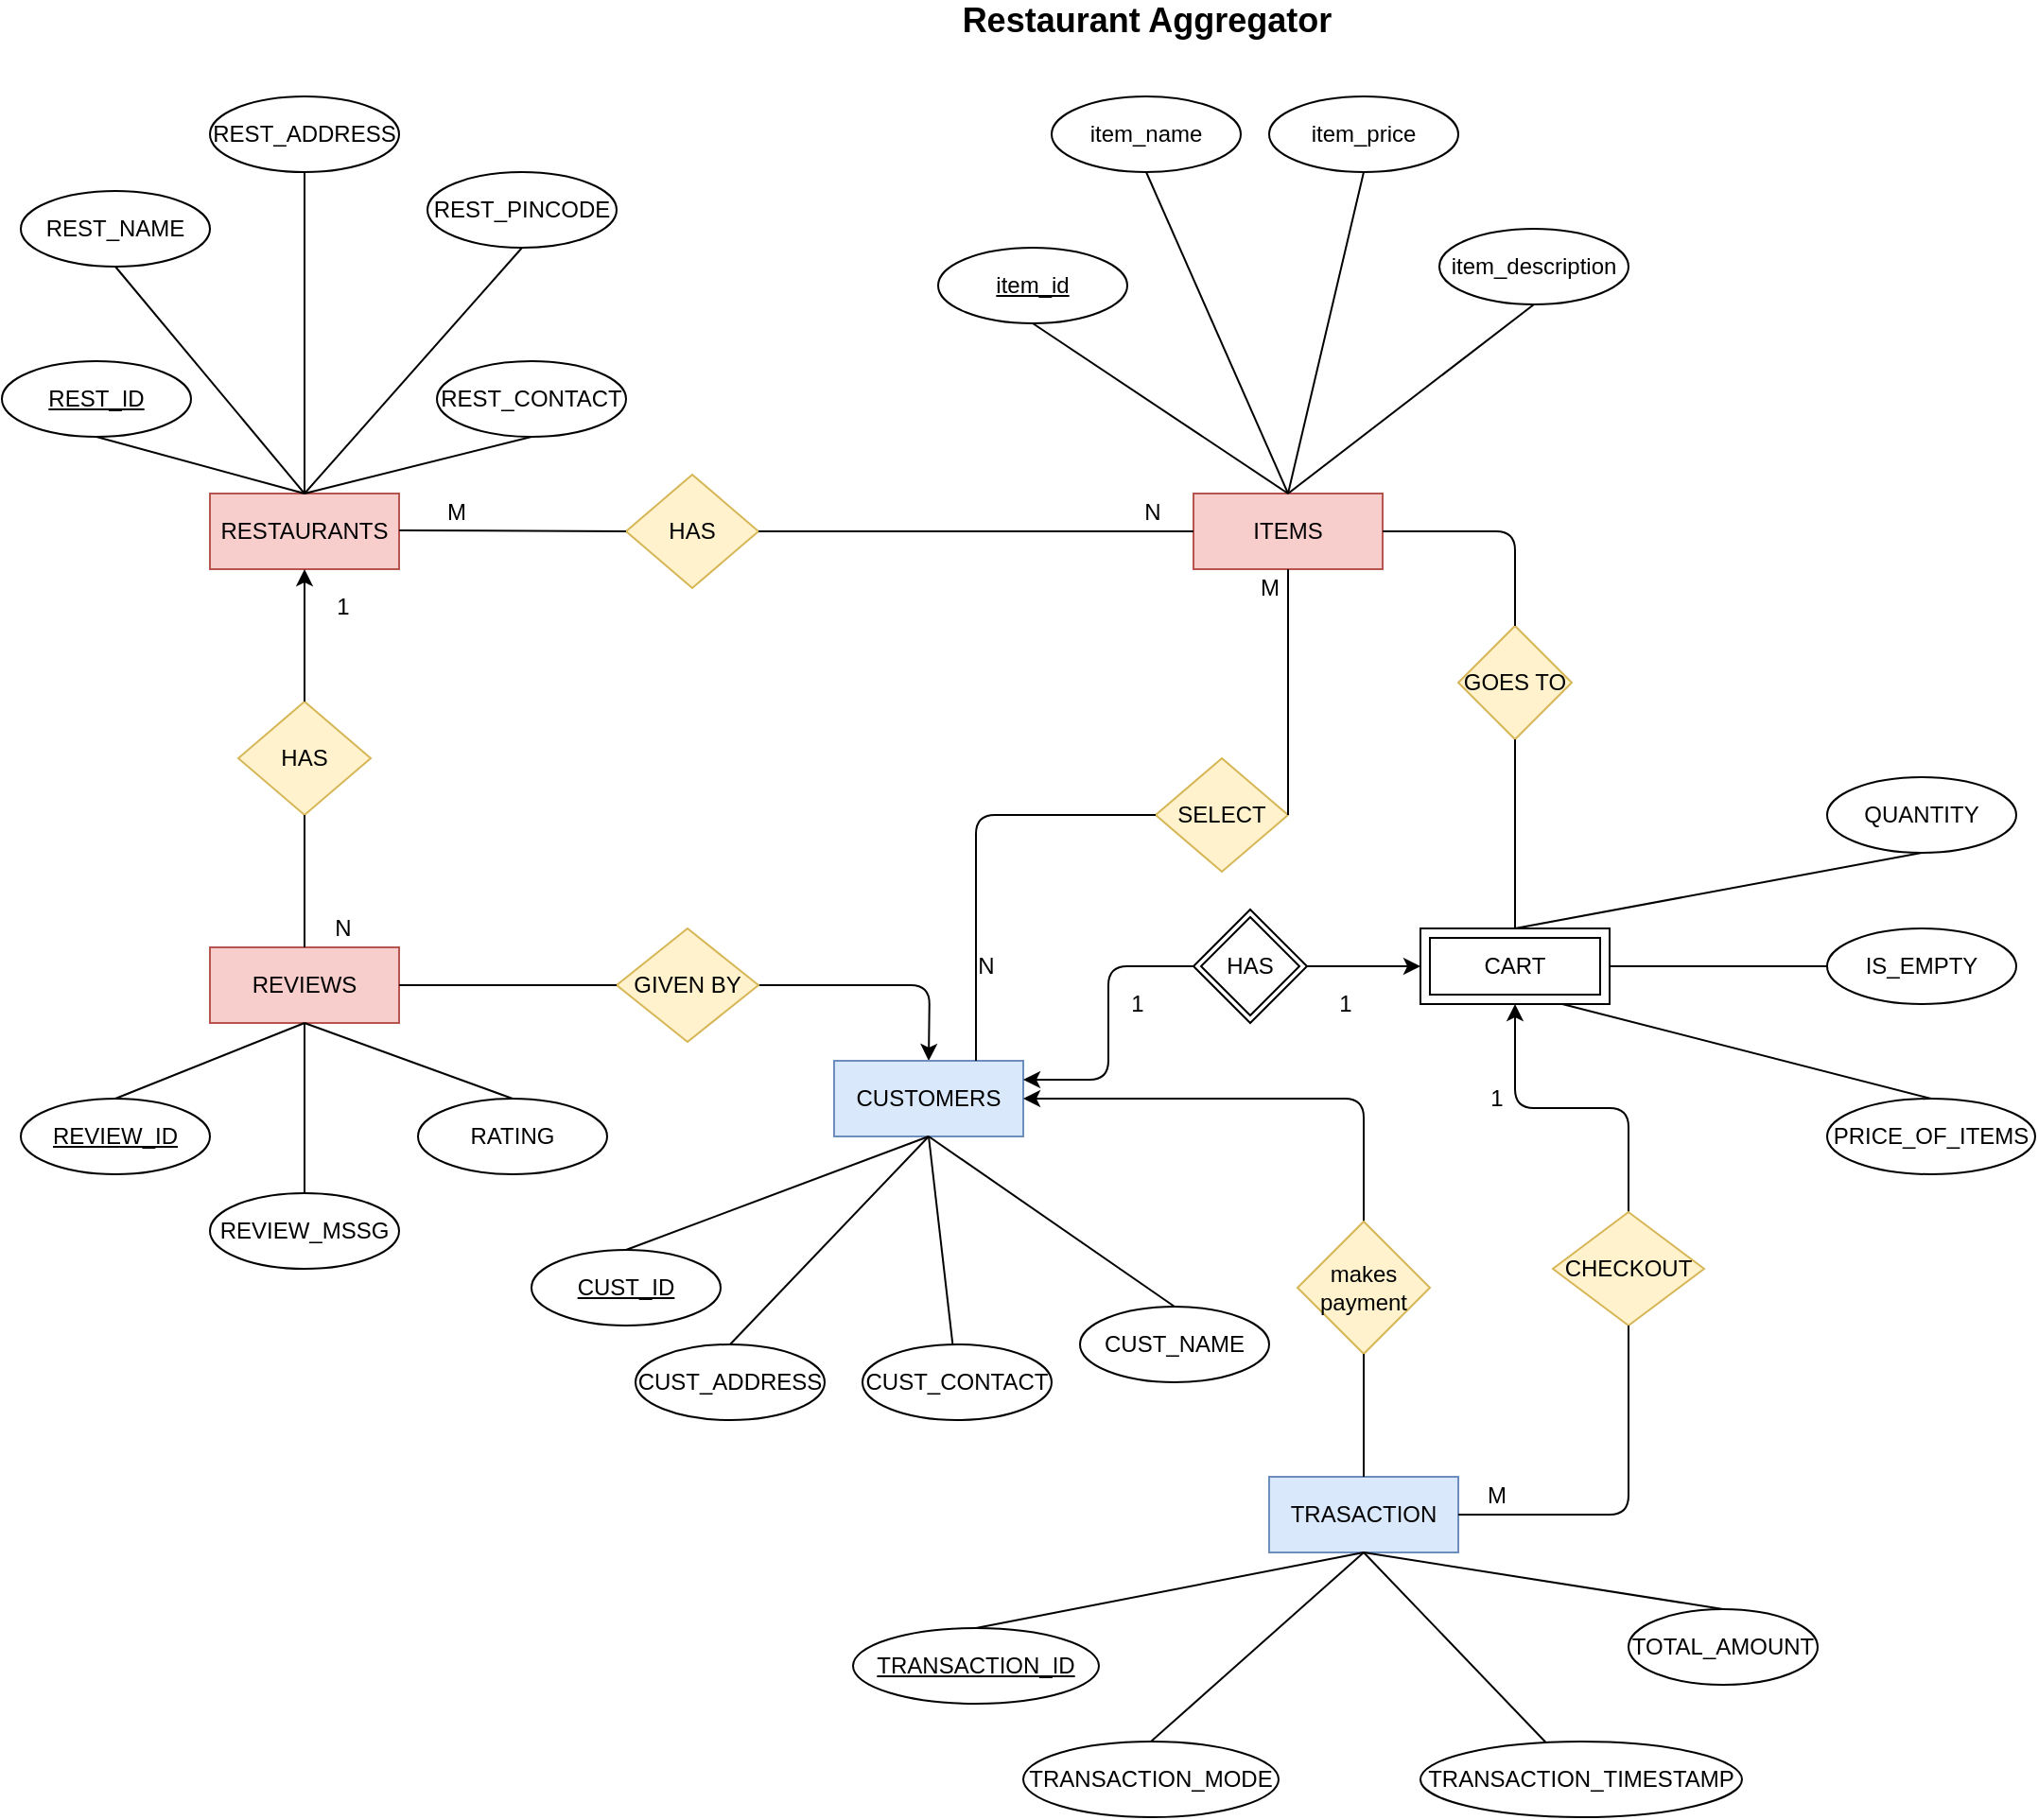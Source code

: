 <mxfile version="16.5.1" type="device"><diagram id="R2lEEEUBdFMjLlhIrx00" name="Page-1"><mxGraphModel dx="2272" dy="875" grid="1" gridSize="10" guides="1" tooltips="1" connect="1" arrows="1" fold="1" page="1" pageScale="1" pageWidth="850" pageHeight="1100" math="0" shadow="0" extFonts="Permanent Marker^https://fonts.googleapis.com/css?family=Permanent+Marker"><root><mxCell id="0"/><mxCell id="1" parent="0"/><mxCell id="GGd76_P9JXsEGDqc7jiS-1" value="RESTAURANTS" style="whiteSpace=wrap;html=1;align=center;fillColor=#f8cecc;strokeColor=#b85450;" parent="1" vertex="1"><mxGeometry x="100" y="280" width="100" height="40" as="geometry"/></mxCell><mxCell id="GGd76_P9JXsEGDqc7jiS-2" value="ITEMS" style="whiteSpace=wrap;html=1;align=center;fillColor=#f8cecc;strokeColor=#b85450;" parent="1" vertex="1"><mxGeometry x="620" y="280" width="100" height="40" as="geometry"/></mxCell><mxCell id="GGd76_P9JXsEGDqc7jiS-3" value="HAS" style="shape=rhombus;perimeter=rhombusPerimeter;whiteSpace=wrap;html=1;align=center;fillColor=#fff2cc;strokeColor=#d6b656;" parent="1" vertex="1"><mxGeometry x="320" y="270" width="70" height="60" as="geometry"/></mxCell><mxCell id="GGd76_P9JXsEGDqc7jiS-5" value="REST_NAME" style="ellipse;whiteSpace=wrap;html=1;align=center;" parent="1" vertex="1"><mxGeometry y="120" width="100" height="40" as="geometry"/></mxCell><mxCell id="GGd76_P9JXsEGDqc7jiS-6" value="REST_ADDRESS" style="ellipse;whiteSpace=wrap;html=1;align=center;" parent="1" vertex="1"><mxGeometry x="100" y="70" width="100" height="40" as="geometry"/></mxCell><mxCell id="GGd76_P9JXsEGDqc7jiS-7" value="REST_PINCODE" style="ellipse;whiteSpace=wrap;html=1;align=center;" parent="1" vertex="1"><mxGeometry x="215" y="110" width="100" height="40" as="geometry"/></mxCell><mxCell id="GGd76_P9JXsEGDqc7jiS-8" value="REST_CONTACT" style="ellipse;whiteSpace=wrap;html=1;align=center;" parent="1" vertex="1"><mxGeometry x="220" y="210" width="100" height="40" as="geometry"/></mxCell><mxCell id="GGd76_P9JXsEGDqc7jiS-9" value="REST_ID" style="ellipse;whiteSpace=wrap;html=1;align=center;fontStyle=4;" parent="1" vertex="1"><mxGeometry x="-10" y="210" width="100" height="40" as="geometry"/></mxCell><mxCell id="GGd76_P9JXsEGDqc7jiS-10" value="item_name" style="ellipse;whiteSpace=wrap;html=1;align=center;" parent="1" vertex="1"><mxGeometry x="545" y="70" width="100" height="40" as="geometry"/></mxCell><mxCell id="GGd76_P9JXsEGDqc7jiS-11" value="item_price" style="ellipse;whiteSpace=wrap;html=1;align=center;" parent="1" vertex="1"><mxGeometry x="660" y="70" width="100" height="40" as="geometry"/></mxCell><mxCell id="GGd76_P9JXsEGDqc7jiS-12" value="item_description" style="ellipse;whiteSpace=wrap;html=1;align=center;" parent="1" vertex="1"><mxGeometry x="750" y="140" width="100" height="40" as="geometry"/></mxCell><mxCell id="GGd76_P9JXsEGDqc7jiS-14" value="item_id" style="ellipse;whiteSpace=wrap;html=1;align=center;fontStyle=4;" parent="1" vertex="1"><mxGeometry x="485" y="150" width="100" height="40" as="geometry"/></mxCell><mxCell id="_TWQjIqFwnS2RqLJkEzh-1" value="" style="endArrow=none;html=1;rounded=0;exitX=0.5;exitY=1;exitDx=0;exitDy=0;entryX=0.5;entryY=0;entryDx=0;entryDy=0;" parent="1" source="GGd76_P9JXsEGDqc7jiS-9" target="GGd76_P9JXsEGDqc7jiS-1" edge="1"><mxGeometry relative="1" as="geometry"><mxPoint x="340" y="330" as="sourcePoint"/><mxPoint x="500" y="330" as="targetPoint"/></mxGeometry></mxCell><mxCell id="_TWQjIqFwnS2RqLJkEzh-8" value="" style="endArrow=none;html=1;rounded=0;exitX=0.5;exitY=1;exitDx=0;exitDy=0;entryX=0.5;entryY=0;entryDx=0;entryDy=0;" parent="1" source="GGd76_P9JXsEGDqc7jiS-5" target="GGd76_P9JXsEGDqc7jiS-1" edge="1"><mxGeometry relative="1" as="geometry"><mxPoint x="70" y="250" as="sourcePoint"/><mxPoint x="160" y="290" as="targetPoint"/></mxGeometry></mxCell><mxCell id="_TWQjIqFwnS2RqLJkEzh-10" value="" style="endArrow=none;html=1;rounded=0;exitX=0.5;exitY=1;exitDx=0;exitDy=0;" parent="1" source="GGd76_P9JXsEGDqc7jiS-6" edge="1"><mxGeometry relative="1" as="geometry"><mxPoint x="110" y="200" as="sourcePoint"/><mxPoint x="150" y="280" as="targetPoint"/></mxGeometry></mxCell><mxCell id="_TWQjIqFwnS2RqLJkEzh-11" value="" style="endArrow=none;html=1;rounded=0;exitX=0.5;exitY=1;exitDx=0;exitDy=0;" parent="1" source="GGd76_P9JXsEGDqc7jiS-7" edge="1"><mxGeometry relative="1" as="geometry"><mxPoint x="120" y="210" as="sourcePoint"/><mxPoint x="150" y="280" as="targetPoint"/></mxGeometry></mxCell><mxCell id="_TWQjIqFwnS2RqLJkEzh-12" value="" style="endArrow=none;html=1;rounded=0;exitX=0.5;exitY=1;exitDx=0;exitDy=0;entryX=0.5;entryY=0;entryDx=0;entryDy=0;" parent="1" source="GGd76_P9JXsEGDqc7jiS-8" target="GGd76_P9JXsEGDqc7jiS-1" edge="1"><mxGeometry relative="1" as="geometry"><mxPoint x="130" y="220" as="sourcePoint"/><mxPoint x="180" y="310" as="targetPoint"/></mxGeometry></mxCell><mxCell id="_TWQjIqFwnS2RqLJkEzh-13" value="" style="endArrow=none;html=1;rounded=0;exitX=0.5;exitY=1;exitDx=0;exitDy=0;entryX=0.5;entryY=0;entryDx=0;entryDy=0;" parent="1" source="GGd76_P9JXsEGDqc7jiS-14" target="GGd76_P9JXsEGDqc7jiS-2" edge="1"><mxGeometry relative="1" as="geometry"><mxPoint x="140" y="230" as="sourcePoint"/><mxPoint x="190" y="320" as="targetPoint"/></mxGeometry></mxCell><mxCell id="_TWQjIqFwnS2RqLJkEzh-14" value="" style="endArrow=none;html=1;rounded=0;exitX=0.5;exitY=1;exitDx=0;exitDy=0;entryX=0.5;entryY=0;entryDx=0;entryDy=0;" parent="1" source="GGd76_P9JXsEGDqc7jiS-10" target="GGd76_P9JXsEGDqc7jiS-2" edge="1"><mxGeometry relative="1" as="geometry"><mxPoint x="560" y="270" as="sourcePoint"/><mxPoint x="660" y="290" as="targetPoint"/></mxGeometry></mxCell><mxCell id="_TWQjIqFwnS2RqLJkEzh-15" value="" style="endArrow=none;html=1;rounded=0;exitX=0.5;exitY=1;exitDx=0;exitDy=0;entryX=0.5;entryY=0;entryDx=0;entryDy=0;" parent="1" source="GGd76_P9JXsEGDqc7jiS-11" target="GGd76_P9JXsEGDqc7jiS-2" edge="1"><mxGeometry relative="1" as="geometry"><mxPoint x="570" y="280" as="sourcePoint"/><mxPoint x="670" y="300" as="targetPoint"/></mxGeometry></mxCell><mxCell id="_TWQjIqFwnS2RqLJkEzh-16" value="" style="endArrow=none;html=1;rounded=0;exitX=0.5;exitY=1;exitDx=0;exitDy=0;entryX=0.5;entryY=0;entryDx=0;entryDy=0;" parent="1" source="GGd76_P9JXsEGDqc7jiS-12" target="GGd76_P9JXsEGDqc7jiS-2" edge="1"><mxGeometry relative="1" as="geometry"><mxPoint x="580" y="290" as="sourcePoint"/><mxPoint x="680" y="310" as="targetPoint"/></mxGeometry></mxCell><mxCell id="_TWQjIqFwnS2RqLJkEzh-17" value="" style="endArrow=none;html=1;rounded=0;exitX=1;exitY=0.5;exitDx=0;exitDy=0;entryX=0;entryY=0.5;entryDx=0;entryDy=0;" parent="1" source="GGd76_P9JXsEGDqc7jiS-3" target="GGd76_P9JXsEGDqc7jiS-2" edge="1"><mxGeometry relative="1" as="geometry"><mxPoint x="590" y="300" as="sourcePoint"/><mxPoint x="690" y="320" as="targetPoint"/></mxGeometry></mxCell><mxCell id="_TWQjIqFwnS2RqLJkEzh-18" value="" style="endArrow=none;html=1;rounded=0;exitX=1;exitY=0.5;exitDx=0;exitDy=0;entryX=0;entryY=0.5;entryDx=0;entryDy=0;" parent="1" target="GGd76_P9JXsEGDqc7jiS-3" edge="1"><mxGeometry relative="1" as="geometry"><mxPoint x="200" y="299.5" as="sourcePoint"/><mxPoint x="360" y="299.5" as="targetPoint"/></mxGeometry></mxCell><mxCell id="_TWQjIqFwnS2RqLJkEzh-22" value="HAS" style="shape=rhombus;perimeter=rhombusPerimeter;whiteSpace=wrap;html=1;align=center;fillColor=#fff2cc;strokeColor=#d6b656;" parent="1" vertex="1"><mxGeometry x="115" y="390" width="70" height="60" as="geometry"/></mxCell><mxCell id="_TWQjIqFwnS2RqLJkEzh-24" value="REVIEWS" style="whiteSpace=wrap;html=1;align=center;fillColor=#f8cecc;strokeColor=#b85450;" parent="1" vertex="1"><mxGeometry x="100" y="520" width="100" height="40" as="geometry"/></mxCell><mxCell id="_TWQjIqFwnS2RqLJkEzh-25" value="" style="endArrow=none;html=1;rounded=0;exitX=0.5;exitY=1;exitDx=0;exitDy=0;entryX=0.5;entryY=0;entryDx=0;entryDy=0;" parent="1" source="_TWQjIqFwnS2RqLJkEzh-22" target="_TWQjIqFwnS2RqLJkEzh-24" edge="1"><mxGeometry relative="1" as="geometry"><mxPoint x="340" y="330" as="sourcePoint"/><mxPoint x="500" y="330" as="targetPoint"/></mxGeometry></mxCell><mxCell id="WyqYpZArmCE5fdLDMmyo-15" style="edgeStyle=orthogonalEdgeStyle;rounded=1;orthogonalLoop=1;jettySize=auto;html=1;" parent="1" source="_TWQjIqFwnS2RqLJkEzh-26" edge="1"><mxGeometry relative="1" as="geometry"><mxPoint x="480" y="580" as="targetPoint"/></mxGeometry></mxCell><mxCell id="_TWQjIqFwnS2RqLJkEzh-26" value="GIVEN BY" style="shape=rhombus;perimeter=rhombusPerimeter;whiteSpace=wrap;html=1;align=center;fillColor=#fff2cc;strokeColor=#d6b656;" parent="1" vertex="1"><mxGeometry x="315" y="510" width="75" height="60" as="geometry"/></mxCell><mxCell id="_TWQjIqFwnS2RqLJkEzh-27" value="REVIEW_MSSG" style="ellipse;whiteSpace=wrap;html=1;align=center;" parent="1" vertex="1"><mxGeometry x="100" y="650" width="100" height="40" as="geometry"/></mxCell><mxCell id="_TWQjIqFwnS2RqLJkEzh-28" value="RATING" style="ellipse;whiteSpace=wrap;html=1;align=center;" parent="1" vertex="1"><mxGeometry x="210" y="600" width="100" height="40" as="geometry"/></mxCell><mxCell id="_TWQjIqFwnS2RqLJkEzh-29" value="REVIEW_ID" style="ellipse;whiteSpace=wrap;html=1;align=center;fontStyle=4;" parent="1" vertex="1"><mxGeometry y="600" width="100" height="40" as="geometry"/></mxCell><mxCell id="_TWQjIqFwnS2RqLJkEzh-30" value="" style="endArrow=none;html=1;rounded=0;exitX=0.5;exitY=1;exitDx=0;exitDy=0;entryX=0.5;entryY=0;entryDx=0;entryDy=0;" parent="1" source="_TWQjIqFwnS2RqLJkEzh-24" target="_TWQjIqFwnS2RqLJkEzh-27" edge="1"><mxGeometry relative="1" as="geometry"><mxPoint x="340" y="620" as="sourcePoint"/><mxPoint x="500" y="620" as="targetPoint"/></mxGeometry></mxCell><mxCell id="_TWQjIqFwnS2RqLJkEzh-34" value="" style="endArrow=none;html=1;rounded=0;entryX=0.5;entryY=0;entryDx=0;entryDy=0;" parent="1" target="_TWQjIqFwnS2RqLJkEzh-28" edge="1"><mxGeometry relative="1" as="geometry"><mxPoint x="150" y="560" as="sourcePoint"/><mxPoint x="160" y="660" as="targetPoint"/></mxGeometry></mxCell><mxCell id="_TWQjIqFwnS2RqLJkEzh-35" value="" style="endArrow=none;html=1;rounded=0;entryX=0.5;entryY=0;entryDx=0;entryDy=0;" parent="1" target="_TWQjIqFwnS2RqLJkEzh-29" edge="1"><mxGeometry relative="1" as="geometry"><mxPoint x="150" y="560" as="sourcePoint"/><mxPoint x="170" y="670" as="targetPoint"/></mxGeometry></mxCell><mxCell id="_TWQjIqFwnS2RqLJkEzh-38" value="" style="endArrow=classic;html=1;rounded=0;exitX=0.5;exitY=0;exitDx=0;exitDy=0;entryX=0.5;entryY=1;entryDx=0;entryDy=0;" parent="1" source="_TWQjIqFwnS2RqLJkEzh-22" target="GGd76_P9JXsEGDqc7jiS-1" edge="1"><mxGeometry width="50" height="50" relative="1" as="geometry"><mxPoint x="400" y="530" as="sourcePoint"/><mxPoint x="450" y="480" as="targetPoint"/></mxGeometry></mxCell><mxCell id="_TWQjIqFwnS2RqLJkEzh-39" value="CUSTOMERS" style="whiteSpace=wrap;html=1;align=center;fillColor=#dae8fc;strokeColor=#6c8ebf;" parent="1" vertex="1"><mxGeometry x="430" y="580" width="100" height="40" as="geometry"/></mxCell><mxCell id="_TWQjIqFwnS2RqLJkEzh-41" value="" style="endArrow=none;html=1;rounded=0;exitX=0;exitY=0.5;exitDx=0;exitDy=0;entryX=1;entryY=0.5;entryDx=0;entryDy=0;" parent="1" source="_TWQjIqFwnS2RqLJkEzh-26" target="_TWQjIqFwnS2RqLJkEzh-24" edge="1"><mxGeometry relative="1" as="geometry"><mxPoint x="160" y="460" as="sourcePoint"/><mxPoint x="160" y="530" as="targetPoint"/></mxGeometry></mxCell><mxCell id="_TWQjIqFwnS2RqLJkEzh-42" value="CUST_ADDRESS" style="ellipse;whiteSpace=wrap;html=1;align=center;" parent="1" vertex="1"><mxGeometry x="325" y="730" width="100" height="40" as="geometry"/></mxCell><mxCell id="_TWQjIqFwnS2RqLJkEzh-43" value="CUST_CONTACT" style="ellipse;whiteSpace=wrap;html=1;align=center;" parent="1" vertex="1"><mxGeometry x="445" y="730" width="100" height="40" as="geometry"/></mxCell><mxCell id="_TWQjIqFwnS2RqLJkEzh-44" value="CUST_NAME" style="ellipse;whiteSpace=wrap;html=1;align=center;" parent="1" vertex="1"><mxGeometry x="560" y="710" width="100" height="40" as="geometry"/></mxCell><mxCell id="_TWQjIqFwnS2RqLJkEzh-45" value="CUST_ID" style="ellipse;whiteSpace=wrap;html=1;align=center;fontStyle=4;" parent="1" vertex="1"><mxGeometry x="270" y="680" width="100" height="40" as="geometry"/></mxCell><mxCell id="_TWQjIqFwnS2RqLJkEzh-46" value="" style="endArrow=none;html=1;rounded=0;entryX=0.5;entryY=0;entryDx=0;entryDy=0;exitX=0.5;exitY=1;exitDx=0;exitDy=0;" parent="1" source="_TWQjIqFwnS2RqLJkEzh-39" target="_TWQjIqFwnS2RqLJkEzh-42" edge="1"><mxGeometry relative="1" as="geometry"><mxPoint x="160" y="570" as="sourcePoint"/><mxPoint x="60" y="610" as="targetPoint"/></mxGeometry></mxCell><mxCell id="_TWQjIqFwnS2RqLJkEzh-47" value="" style="endArrow=none;html=1;rounded=0;" parent="1" target="_TWQjIqFwnS2RqLJkEzh-43" edge="1"><mxGeometry relative="1" as="geometry"><mxPoint x="480" y="620" as="sourcePoint"/><mxPoint x="350" y="700" as="targetPoint"/></mxGeometry></mxCell><mxCell id="_TWQjIqFwnS2RqLJkEzh-48" value="" style="endArrow=none;html=1;rounded=0;entryX=0.5;entryY=0;entryDx=0;entryDy=0;" parent="1" target="_TWQjIqFwnS2RqLJkEzh-45" edge="1"><mxGeometry relative="1" as="geometry"><mxPoint x="480" y="620" as="sourcePoint"/><mxPoint x="360" y="710" as="targetPoint"/></mxGeometry></mxCell><mxCell id="_TWQjIqFwnS2RqLJkEzh-49" value="" style="endArrow=none;html=1;rounded=0;entryX=0.5;entryY=0;entryDx=0;entryDy=0;" parent="1" target="_TWQjIqFwnS2RqLJkEzh-44" edge="1"><mxGeometry relative="1" as="geometry"><mxPoint x="480" y="620" as="sourcePoint"/><mxPoint x="370" y="720" as="targetPoint"/></mxGeometry></mxCell><mxCell id="_TWQjIqFwnS2RqLJkEzh-50" value="SELECT" style="shape=rhombus;perimeter=rhombusPerimeter;whiteSpace=wrap;html=1;align=center;fillColor=#fff2cc;strokeColor=#d6b656;" parent="1" vertex="1"><mxGeometry x="600" y="420" width="70" height="60" as="geometry"/></mxCell><mxCell id="WyqYpZArmCE5fdLDMmyo-8" style="edgeStyle=orthogonalEdgeStyle;rounded=1;orthogonalLoop=1;jettySize=auto;html=1;entryX=0;entryY=0.5;entryDx=0;entryDy=0;" parent="1" source="_TWQjIqFwnS2RqLJkEzh-51" target="_TWQjIqFwnS2RqLJkEzh-53" edge="1"><mxGeometry relative="1" as="geometry"/></mxCell><mxCell id="WyqYpZArmCE5fdLDMmyo-16" style="edgeStyle=orthogonalEdgeStyle;rounded=1;orthogonalLoop=1;jettySize=auto;html=1;entryX=1;entryY=0.25;entryDx=0;entryDy=0;" parent="1" source="_TWQjIqFwnS2RqLJkEzh-51" target="_TWQjIqFwnS2RqLJkEzh-39" edge="1"><mxGeometry relative="1" as="geometry"/></mxCell><mxCell id="_TWQjIqFwnS2RqLJkEzh-51" value="HAS" style="shape=rhombus;double=1;perimeter=rhombusPerimeter;whiteSpace=wrap;html=1;align=center;" parent="1" vertex="1"><mxGeometry x="620" y="500" width="60" height="60" as="geometry"/></mxCell><mxCell id="_TWQjIqFwnS2RqLJkEzh-53" value="CART" style="shape=ext;margin=3;double=1;whiteSpace=wrap;html=1;align=center;" parent="1" vertex="1"><mxGeometry x="740" y="510" width="100" height="40" as="geometry"/></mxCell><mxCell id="_TWQjIqFwnS2RqLJkEzh-54" value="QUANTITY" style="ellipse;whiteSpace=wrap;html=1;align=center;" parent="1" vertex="1"><mxGeometry x="955" y="430" width="100" height="40" as="geometry"/></mxCell><mxCell id="_TWQjIqFwnS2RqLJkEzh-55" value="IS_EMPTY" style="ellipse;whiteSpace=wrap;html=1;align=center;" parent="1" vertex="1"><mxGeometry x="955" y="510" width="100" height="40" as="geometry"/></mxCell><mxCell id="_TWQjIqFwnS2RqLJkEzh-56" value="PRICE_OF_ITEMS" style="ellipse;whiteSpace=wrap;html=1;align=center;" parent="1" vertex="1"><mxGeometry x="955" y="600" width="110" height="40" as="geometry"/></mxCell><mxCell id="_TWQjIqFwnS2RqLJkEzh-57" value="" style="endArrow=none;html=1;rounded=0;entryX=0.5;entryY=1;entryDx=0;entryDy=0;exitX=0.5;exitY=0;exitDx=0;exitDy=0;" parent="1" source="_TWQjIqFwnS2RqLJkEzh-53" target="_TWQjIqFwnS2RqLJkEzh-54" edge="1"><mxGeometry relative="1" as="geometry"><mxPoint x="370" y="460" as="sourcePoint"/><mxPoint x="530" y="460" as="targetPoint"/></mxGeometry></mxCell><mxCell id="_TWQjIqFwnS2RqLJkEzh-64" value="" style="endArrow=none;html=1;rounded=0;entryX=0;entryY=0.5;entryDx=0;entryDy=0;exitX=1;exitY=0.5;exitDx=0;exitDy=0;" parent="1" target="_TWQjIqFwnS2RqLJkEzh-55" edge="1" source="_TWQjIqFwnS2RqLJkEzh-53"><mxGeometry relative="1" as="geometry"><mxPoint x="910" y="480" as="sourcePoint"/><mxPoint x="920" y="490" as="targetPoint"/></mxGeometry></mxCell><mxCell id="_TWQjIqFwnS2RqLJkEzh-65" value="" style="endArrow=none;html=1;rounded=0;exitX=0.5;exitY=0;exitDx=0;exitDy=0;entryX=0.75;entryY=1;entryDx=0;entryDy=0;" parent="1" source="_TWQjIqFwnS2RqLJkEzh-56" edge="1" target="_TWQjIqFwnS2RqLJkEzh-53"><mxGeometry relative="1" as="geometry"><mxPoint x="860" y="530" as="sourcePoint"/><mxPoint x="910" y="480" as="targetPoint"/></mxGeometry></mxCell><mxCell id="_TWQjIqFwnS2RqLJkEzh-66" value="GOES TO" style="shape=rhombus;perimeter=rhombusPerimeter;whiteSpace=wrap;html=1;align=center;fillColor=#fff2cc;strokeColor=#d6b656;" parent="1" vertex="1"><mxGeometry x="760" y="350" width="60" height="60" as="geometry"/></mxCell><mxCell id="WyqYpZArmCE5fdLDMmyo-7" style="edgeStyle=orthogonalEdgeStyle;orthogonalLoop=1;jettySize=auto;html=1;exitX=0.5;exitY=0;exitDx=0;exitDy=0;entryX=1;entryY=0.5;entryDx=0;entryDy=0;rounded=1;" parent="1" source="_TWQjIqFwnS2RqLJkEzh-67" target="_TWQjIqFwnS2RqLJkEzh-39" edge="1"><mxGeometry relative="1" as="geometry"/></mxCell><mxCell id="_TWQjIqFwnS2RqLJkEzh-67" value="makes payment" style="shape=rhombus;perimeter=rhombusPerimeter;whiteSpace=wrap;html=1;align=center;fillColor=#fff2cc;strokeColor=#d6b656;" parent="1" vertex="1"><mxGeometry x="675" y="665" width="70" height="70" as="geometry"/></mxCell><mxCell id="WyqYpZArmCE5fdLDMmyo-11" style="edgeStyle=orthogonalEdgeStyle;rounded=1;orthogonalLoop=1;jettySize=auto;html=1;entryX=0.5;entryY=1;entryDx=0;entryDy=0;" parent="1" source="_TWQjIqFwnS2RqLJkEzh-69" target="_TWQjIqFwnS2RqLJkEzh-53" edge="1"><mxGeometry relative="1" as="geometry"/></mxCell><mxCell id="_TWQjIqFwnS2RqLJkEzh-69" value="CHECKOUT" style="shape=rhombus;perimeter=rhombusPerimeter;whiteSpace=wrap;html=1;align=center;fillColor=#fff2cc;strokeColor=#d6b656;" parent="1" vertex="1"><mxGeometry x="810" y="660" width="80" height="60" as="geometry"/></mxCell><mxCell id="_TWQjIqFwnS2RqLJkEzh-70" value="TRASACTION" style="whiteSpace=wrap;html=1;align=center;fillColor=#dae8fc;strokeColor=#6c8ebf;" parent="1" vertex="1"><mxGeometry x="660" y="800" width="100" height="40" as="geometry"/></mxCell><mxCell id="_TWQjIqFwnS2RqLJkEzh-71" value="TRANSACTION_MODE" style="ellipse;whiteSpace=wrap;html=1;align=center;" parent="1" vertex="1"><mxGeometry x="530" y="940" width="135" height="40" as="geometry"/></mxCell><mxCell id="_TWQjIqFwnS2RqLJkEzh-72" value="TRANSACTION_TIMESTAMP" style="ellipse;whiteSpace=wrap;html=1;align=center;" parent="1" vertex="1"><mxGeometry x="740" y="940" width="170" height="40" as="geometry"/></mxCell><mxCell id="_TWQjIqFwnS2RqLJkEzh-73" value="TOTAL_AMOUNT" style="ellipse;whiteSpace=wrap;html=1;align=center;" parent="1" vertex="1"><mxGeometry x="850" y="870" width="100" height="40" as="geometry"/></mxCell><mxCell id="_TWQjIqFwnS2RqLJkEzh-74" value="TRANSACTION_ID" style="ellipse;whiteSpace=wrap;html=1;align=center;fontStyle=4;" parent="1" vertex="1"><mxGeometry x="440" y="880" width="130" height="40" as="geometry"/></mxCell><mxCell id="_TWQjIqFwnS2RqLJkEzh-75" value="" style="endArrow=none;html=1;rounded=0;entryX=0.5;entryY=0;entryDx=0;entryDy=0;exitX=0.5;exitY=1;exitDx=0;exitDy=0;" parent="1" target="_TWQjIqFwnS2RqLJkEzh-71" edge="1"><mxGeometry relative="1" as="geometry"><mxPoint x="710" y="840" as="sourcePoint"/><mxPoint x="270" y="810" as="targetPoint"/></mxGeometry></mxCell><mxCell id="_TWQjIqFwnS2RqLJkEzh-76" value="" style="endArrow=none;html=1;rounded=0;" parent="1" target="_TWQjIqFwnS2RqLJkEzh-72" edge="1"><mxGeometry relative="1" as="geometry"><mxPoint x="710" y="840" as="sourcePoint"/><mxPoint x="580" y="920" as="targetPoint"/></mxGeometry></mxCell><mxCell id="_TWQjIqFwnS2RqLJkEzh-77" value="" style="endArrow=none;html=1;rounded=0;entryX=0.5;entryY=0;entryDx=0;entryDy=0;" parent="1" target="_TWQjIqFwnS2RqLJkEzh-74" edge="1"><mxGeometry relative="1" as="geometry"><mxPoint x="710" y="840" as="sourcePoint"/><mxPoint x="590" y="930" as="targetPoint"/></mxGeometry></mxCell><mxCell id="_TWQjIqFwnS2RqLJkEzh-78" value="" style="endArrow=none;html=1;rounded=0;entryX=0.5;entryY=0;entryDx=0;entryDy=0;" parent="1" target="_TWQjIqFwnS2RqLJkEzh-73" edge="1"><mxGeometry relative="1" as="geometry"><mxPoint x="710" y="840" as="sourcePoint"/><mxPoint x="600" y="940" as="targetPoint"/></mxGeometry></mxCell><mxCell id="WyqYpZArmCE5fdLDMmyo-5" value="" style="endArrow=none;html=1;rounded=1;entryX=0.5;entryY=1;entryDx=0;entryDy=0;exitX=1;exitY=0.5;exitDx=0;exitDy=0;" parent="1" source="_TWQjIqFwnS2RqLJkEzh-50" target="GGd76_P9JXsEGDqc7jiS-2" edge="1"><mxGeometry relative="1" as="geometry"><mxPoint x="450" y="600" as="sourcePoint"/><mxPoint x="610" y="600" as="targetPoint"/></mxGeometry></mxCell><mxCell id="WyqYpZArmCE5fdLDMmyo-17" value="" style="endArrow=none;html=1;rounded=0;exitX=0.5;exitY=1;exitDx=0;exitDy=0;entryX=0.5;entryY=0;entryDx=0;entryDy=0;" parent="1" source="_TWQjIqFwnS2RqLJkEzh-67" target="_TWQjIqFwnS2RqLJkEzh-70" edge="1"><mxGeometry relative="1" as="geometry"><mxPoint x="640" y="770" as="sourcePoint"/><mxPoint x="710" y="790" as="targetPoint"/></mxGeometry></mxCell><mxCell id="HOyz_eN6GNAiEy-xBdQs-1" value="" style="endArrow=none;html=1;rounded=1;exitX=0.5;exitY=1;exitDx=0;exitDy=0;entryX=1;entryY=0.5;entryDx=0;entryDy=0;" parent="1" source="_TWQjIqFwnS2RqLJkEzh-69" target="_TWQjIqFwnS2RqLJkEzh-70" edge="1"><mxGeometry relative="1" as="geometry"><mxPoint x="840" y="780" as="sourcePoint"/><mxPoint x="1000" y="780" as="targetPoint"/><Array as="points"><mxPoint x="850" y="820"/></Array></mxGeometry></mxCell><mxCell id="HOyz_eN6GNAiEy-xBdQs-2" value="" style="endArrow=none;html=1;rounded=1;exitX=1;exitY=0.5;exitDx=0;exitDy=0;entryX=0.5;entryY=0;entryDx=0;entryDy=0;" parent="1" source="GGd76_P9JXsEGDqc7jiS-2" target="_TWQjIqFwnS2RqLJkEzh-66" edge="1"><mxGeometry relative="1" as="geometry"><mxPoint x="450" y="360" as="sourcePoint"/><mxPoint x="610" y="360" as="targetPoint"/><Array as="points"><mxPoint x="790" y="300"/></Array></mxGeometry></mxCell><mxCell id="HOyz_eN6GNAiEy-xBdQs-3" value="" style="endArrow=none;html=1;rounded=0;exitX=0.5;exitY=1;exitDx=0;exitDy=0;" parent="1" source="_TWQjIqFwnS2RqLJkEzh-66" target="_TWQjIqFwnS2RqLJkEzh-53" edge="1"><mxGeometry relative="1" as="geometry"><mxPoint x="450" y="360" as="sourcePoint"/><mxPoint x="610" y="360" as="targetPoint"/></mxGeometry></mxCell><mxCell id="HOyz_eN6GNAiEy-xBdQs-4" value="" style="endArrow=none;html=1;rounded=1;exitX=0;exitY=0.5;exitDx=0;exitDy=0;entryX=0.75;entryY=0;entryDx=0;entryDy=0;" parent="1" source="_TWQjIqFwnS2RqLJkEzh-50" target="_TWQjIqFwnS2RqLJkEzh-39" edge="1"><mxGeometry relative="1" as="geometry"><mxPoint x="450" y="430" as="sourcePoint"/><mxPoint x="610" y="430" as="targetPoint"/><Array as="points"><mxPoint x="505" y="450"/></Array></mxGeometry></mxCell><mxCell id="7RLAyGWyQPWOc5A6O28l-1" value="&lt;b&gt;&lt;font style=&quot;font-size: 18px&quot;&gt;Restaurant Aggregator&lt;/font&gt;&lt;/b&gt;" style="text;html=1;align=center;verticalAlign=middle;resizable=0;points=[];autosize=1;strokeColor=none;fillColor=none;" parent="1" vertex="1"><mxGeometry x="490" y="20" width="210" height="20" as="geometry"/></mxCell><mxCell id="EYSMOu0_c5_aCahc2tEa-2" value="M" style="text;html=1;align=center;verticalAlign=middle;resizable=0;points=[];autosize=1;strokeColor=none;fillColor=none;" vertex="1" parent="1"><mxGeometry x="215" y="280" width="30" height="20" as="geometry"/></mxCell><mxCell id="EYSMOu0_c5_aCahc2tEa-3" value="N" style="text;html=1;align=center;verticalAlign=middle;resizable=0;points=[];autosize=1;strokeColor=none;fillColor=none;" vertex="1" parent="1"><mxGeometry x="587.5" y="280" width="20" height="20" as="geometry"/></mxCell><mxCell id="EYSMOu0_c5_aCahc2tEa-4" value="N" style="text;html=1;align=center;verticalAlign=middle;resizable=0;points=[];autosize=1;strokeColor=none;fillColor=none;" vertex="1" parent="1"><mxGeometry x="160" y="500" width="20" height="20" as="geometry"/></mxCell><mxCell id="EYSMOu0_c5_aCahc2tEa-5" value="1" style="text;html=1;align=center;verticalAlign=middle;resizable=0;points=[];autosize=1;strokeColor=none;fillColor=none;" vertex="1" parent="1"><mxGeometry x="160" y="330" width="20" height="20" as="geometry"/></mxCell><mxCell id="EYSMOu0_c5_aCahc2tEa-6" value="M" style="text;html=1;align=center;verticalAlign=middle;resizable=0;points=[];autosize=1;strokeColor=none;fillColor=none;" vertex="1" parent="1"><mxGeometry x="645" y="320" width="30" height="20" as="geometry"/></mxCell><mxCell id="EYSMOu0_c5_aCahc2tEa-7" value="N" style="text;html=1;align=center;verticalAlign=middle;resizable=0;points=[];autosize=1;strokeColor=none;fillColor=none;" vertex="1" parent="1"><mxGeometry x="500" y="520" width="20" height="20" as="geometry"/></mxCell><mxCell id="EYSMOu0_c5_aCahc2tEa-8" value="1" style="text;html=1;align=center;verticalAlign=middle;resizable=0;points=[];autosize=1;strokeColor=none;fillColor=none;" vertex="1" parent="1"><mxGeometry x="580" y="540" width="20" height="20" as="geometry"/></mxCell><mxCell id="EYSMOu0_c5_aCahc2tEa-9" value="1" style="text;html=1;align=center;verticalAlign=middle;resizable=0;points=[];autosize=1;strokeColor=none;fillColor=none;" vertex="1" parent="1"><mxGeometry x="690" y="540" width="20" height="20" as="geometry"/></mxCell><mxCell id="EYSMOu0_c5_aCahc2tEa-10" value="1" style="text;html=1;align=center;verticalAlign=middle;resizable=0;points=[];autosize=1;strokeColor=none;fillColor=none;" vertex="1" parent="1"><mxGeometry x="770" y="590" width="20" height="20" as="geometry"/></mxCell><mxCell id="EYSMOu0_c5_aCahc2tEa-11" value="M" style="text;html=1;align=center;verticalAlign=middle;resizable=0;points=[];autosize=1;strokeColor=none;fillColor=none;" vertex="1" parent="1"><mxGeometry x="765" y="800" width="30" height="20" as="geometry"/></mxCell></root></mxGraphModel></diagram></mxfile>